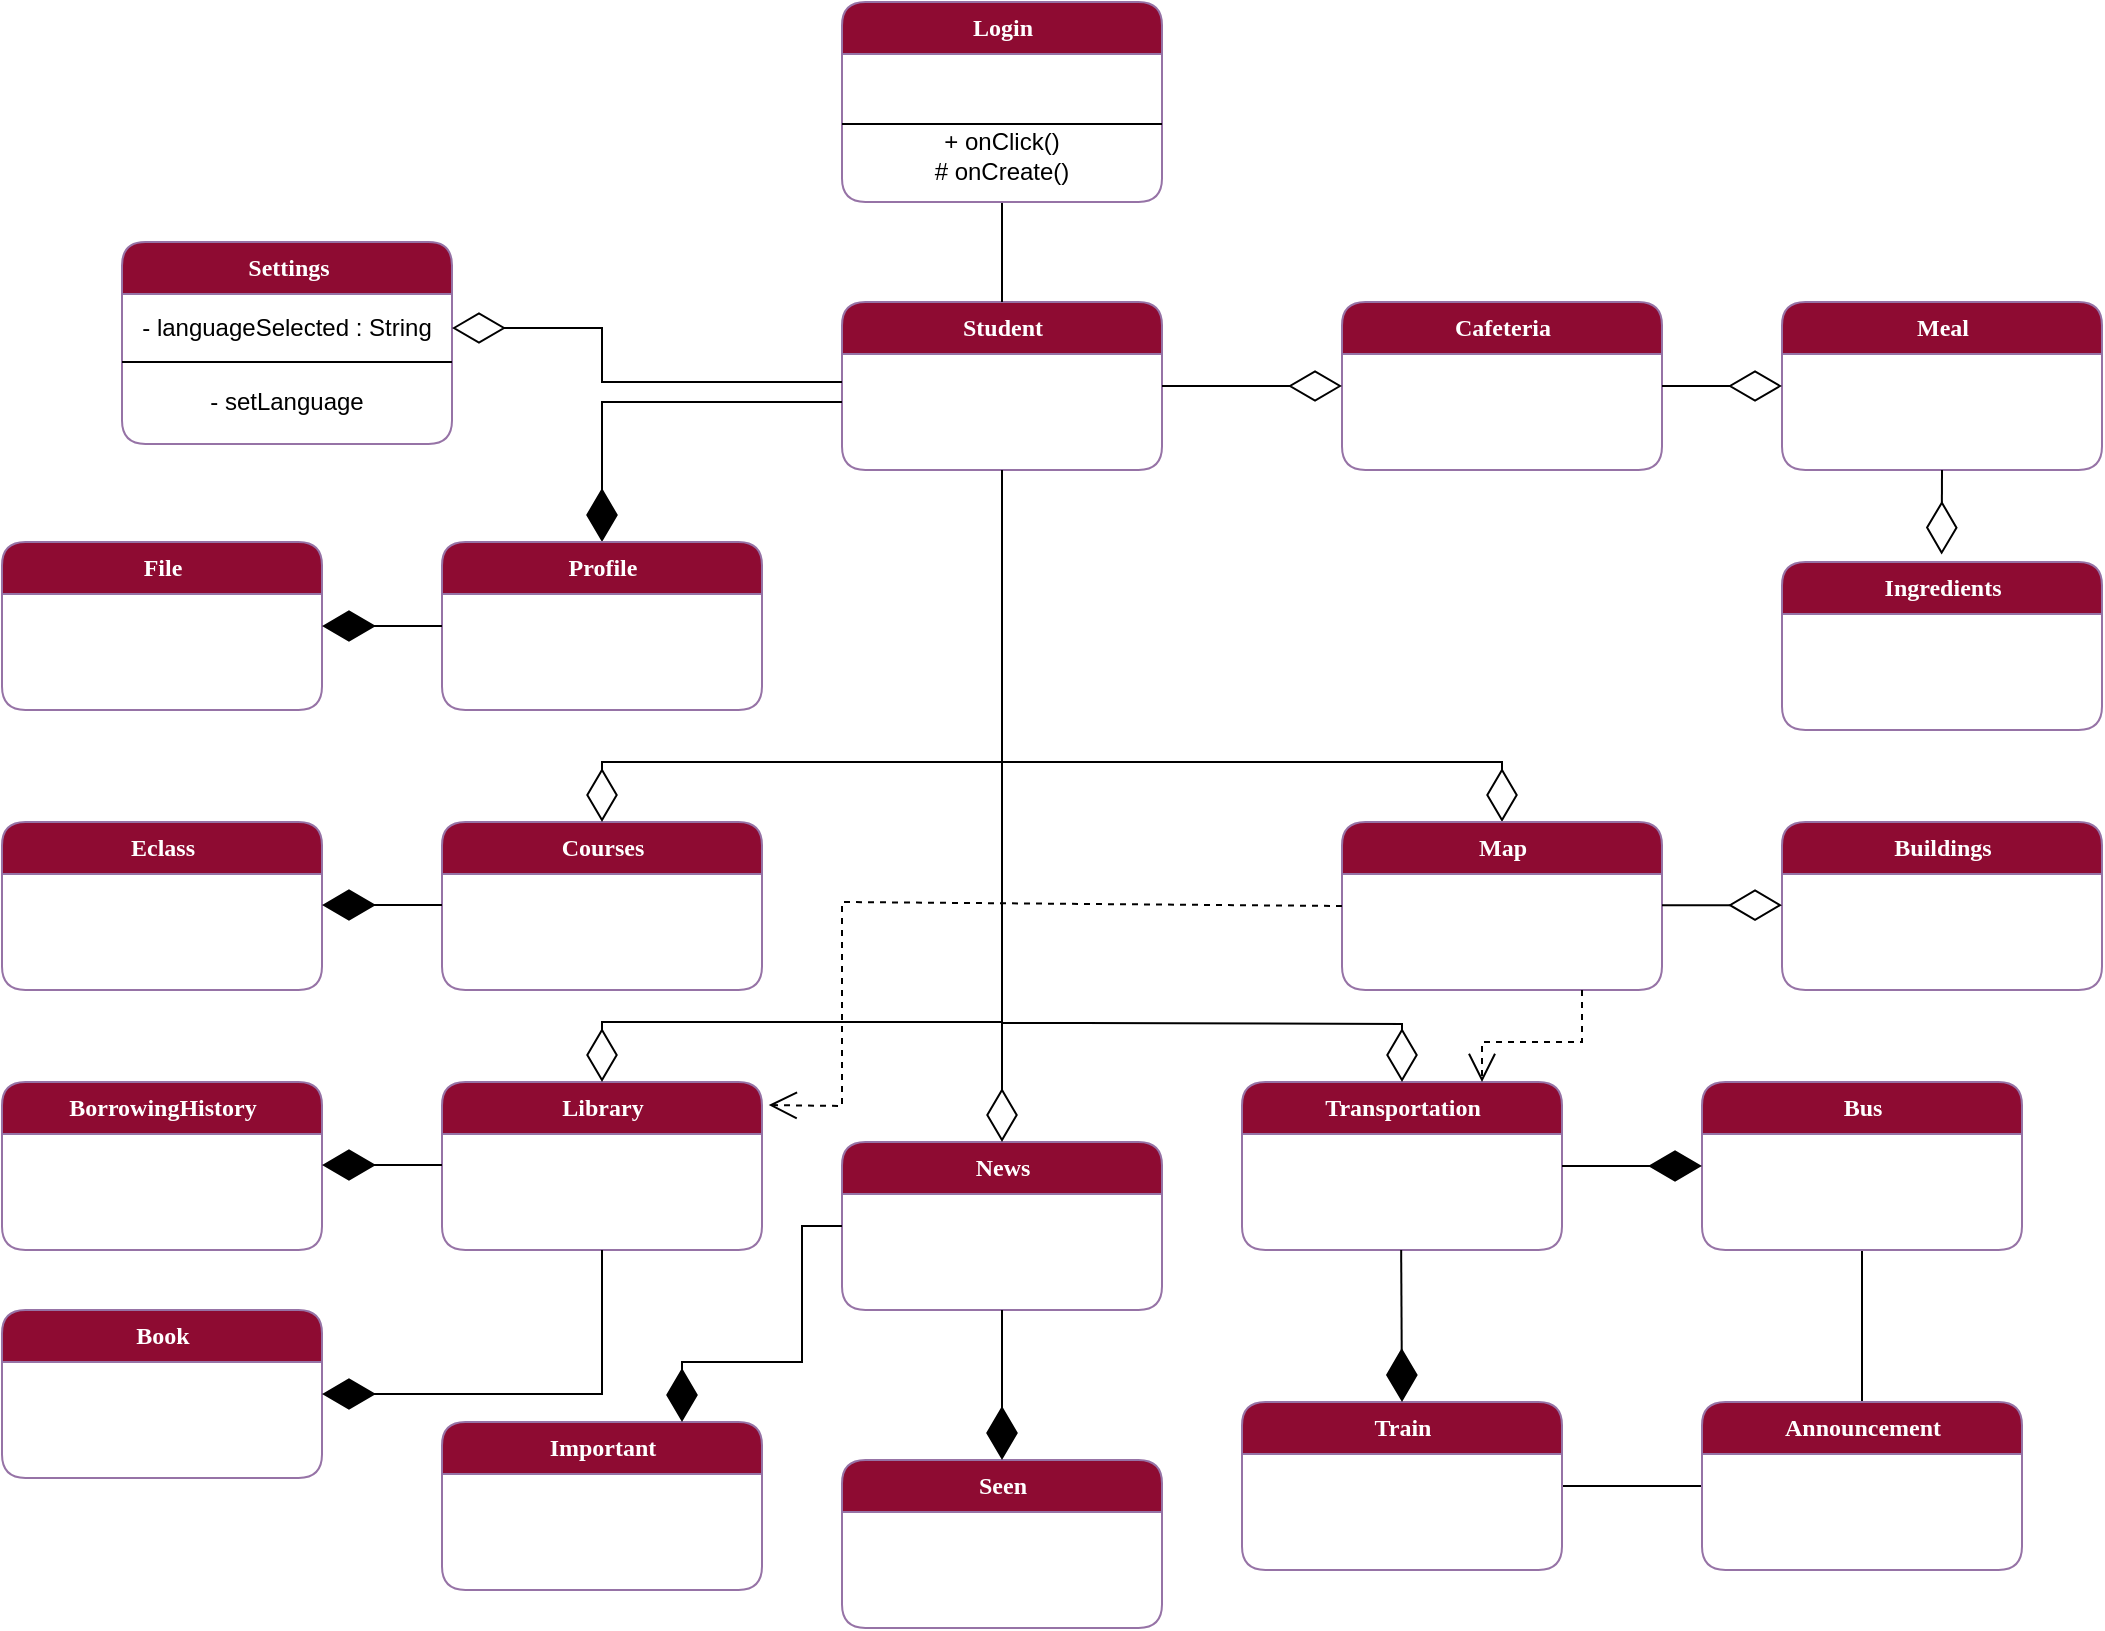 <mxfile version="21.2.9" type="github">
  <diagram name="domain-model-v0.3" id="SOupixYz_gMmX98JivXm">
    <mxGraphModel dx="819" dy="2058" grid="1" gridSize="10" guides="1" tooltips="1" connect="1" arrows="1" fold="1" page="1" pageScale="1" pageWidth="1169" pageHeight="827" math="0" shadow="0">
      <root>
        <mxCell id="0" />
        <mxCell id="1" parent="0" />
        <mxCell id="zhgDM3rOUE8lGy7damse-69" value="&lt;font color=&quot;#ffffff&quot;&gt;&lt;b&gt;Student&lt;/b&gt;&lt;/font&gt;" style="swimlane;html=1;fontStyle=0;childLayout=stackLayout;horizontal=1;startSize=26;fillColor=#8e0b32;horizontalStack=0;resizeParent=1;resizeLast=0;collapsible=1;marginBottom=0;swimlaneFillColor=#ffffff;align=center;rounded=1;shadow=0;comic=0;labelBackgroundColor=none;strokeWidth=1;fontFamily=Verdana;fontSize=12;strokeColor=#9673a6;" vertex="1" parent="1">
          <mxGeometry x="430" y="-1490" width="160" height="84" as="geometry" />
        </mxCell>
        <mxCell id="zhgDM3rOUE8lGy7damse-71" value="" style="endArrow=diamondThin;endFill=1;endSize=24;html=1;rounded=0;" edge="1" parent="zhgDM3rOUE8lGy7damse-69" target="zhgDM3rOUE8lGy7damse-70">
          <mxGeometry width="160" relative="1" as="geometry">
            <mxPoint y="50" as="sourcePoint" />
            <mxPoint x="205" y="50" as="targetPoint" />
            <Array as="points">
              <mxPoint x="-120" y="50" />
            </Array>
          </mxGeometry>
        </mxCell>
        <mxCell id="zhgDM3rOUE8lGy7damse-70" value="&lt;font color=&quot;#ffffff&quot;&gt;&lt;b&gt;Profile&lt;/b&gt;&lt;/font&gt;" style="swimlane;html=1;fontStyle=0;childLayout=stackLayout;horizontal=1;startSize=26;fillColor=#8e0b32;horizontalStack=0;resizeParent=1;resizeLast=0;collapsible=1;marginBottom=0;swimlaneFillColor=#ffffff;align=center;rounded=1;shadow=0;comic=0;labelBackgroundColor=none;strokeWidth=1;fontFamily=Verdana;fontSize=12;strokeColor=#9673a6;" vertex="1" parent="1">
          <mxGeometry x="230" y="-1370" width="160" height="84" as="geometry" />
        </mxCell>
        <mxCell id="zhgDM3rOUE8lGy7damse-73" value="&lt;font color=&quot;#ffffff&quot;&gt;&lt;b&gt;File&lt;/b&gt;&lt;/font&gt;" style="swimlane;html=1;fontStyle=0;childLayout=stackLayout;horizontal=1;startSize=26;fillColor=#8e0b32;horizontalStack=0;resizeParent=1;resizeLast=0;collapsible=1;marginBottom=0;swimlaneFillColor=#ffffff;align=center;rounded=1;shadow=0;comic=0;labelBackgroundColor=none;strokeWidth=1;fontFamily=Verdana;fontSize=12;strokeColor=#9673a6;" vertex="1" parent="1">
          <mxGeometry x="10" y="-1370" width="160" height="84" as="geometry" />
        </mxCell>
        <mxCell id="zhgDM3rOUE8lGy7damse-74" value="" style="endArrow=diamondThin;endFill=1;endSize=24;html=1;rounded=0;entryX=1;entryY=0.5;entryDx=0;entryDy=0;exitX=0;exitY=0.5;exitDx=0;exitDy=0;" edge="1" parent="1" source="zhgDM3rOUE8lGy7damse-70" target="zhgDM3rOUE8lGy7damse-73">
          <mxGeometry width="160" relative="1" as="geometry">
            <mxPoint x="280" y="-1220" as="sourcePoint" />
            <mxPoint x="485" y="-1220" as="targetPoint" />
            <Array as="points" />
          </mxGeometry>
        </mxCell>
        <mxCell id="zhgDM3rOUE8lGy7damse-80" value="&lt;font color=&quot;#ffffff&quot;&gt;&lt;b&gt;Settings&lt;/b&gt;&lt;/font&gt;" style="swimlane;html=1;fontStyle=0;childLayout=stackLayout;horizontal=1;startSize=26;fillColor=#8e0b32;horizontalStack=0;resizeParent=1;resizeLast=0;collapsible=1;marginBottom=0;swimlaneFillColor=#ffffff;align=center;rounded=1;shadow=0;comic=0;labelBackgroundColor=none;strokeWidth=1;fontFamily=Verdana;fontSize=12;strokeColor=#9673a6;" vertex="1" parent="1">
          <mxGeometry x="70" y="-1520" width="165" height="101" as="geometry" />
        </mxCell>
        <mxCell id="zhgDM3rOUE8lGy7damse-81" value="- languageSelected : String" style="text;html=1;strokeColor=none;fillColor=none;align=center;verticalAlign=middle;whiteSpace=wrap;rounded=0;" vertex="1" parent="zhgDM3rOUE8lGy7damse-80">
          <mxGeometry y="26" width="165" height="34" as="geometry" />
        </mxCell>
        <mxCell id="zhgDM3rOUE8lGy7damse-82" value="- setLanguage" style="text;html=1;strokeColor=none;fillColor=none;align=center;verticalAlign=middle;whiteSpace=wrap;rounded=0;" vertex="1" parent="zhgDM3rOUE8lGy7damse-80">
          <mxGeometry y="60" width="165" height="40" as="geometry" />
        </mxCell>
        <mxCell id="zhgDM3rOUE8lGy7damse-83" value="" style="endArrow=none;html=1;rounded=0;exitX=0;exitY=0;exitDx=0;exitDy=0;entryX=1;entryY=0;entryDx=0;entryDy=0;" edge="1" parent="zhgDM3rOUE8lGy7damse-80" source="zhgDM3rOUE8lGy7damse-82" target="zhgDM3rOUE8lGy7damse-82">
          <mxGeometry width="50" height="50" relative="1" as="geometry">
            <mxPoint x="-5" y="197.52" as="sourcePoint" />
            <mxPoint x="160" y="197.52" as="targetPoint" />
          </mxGeometry>
        </mxCell>
        <mxCell id="zhgDM3rOUE8lGy7damse-84" value="" style="endArrow=diamondThin;endFill=0;endSize=24;html=1;rounded=0;entryX=1;entryY=0.5;entryDx=0;entryDy=0;" edge="1" parent="1" target="zhgDM3rOUE8lGy7damse-81">
          <mxGeometry width="160" relative="1" as="geometry">
            <mxPoint x="430" y="-1450" as="sourcePoint" />
            <mxPoint x="250" y="-1469.84" as="targetPoint" />
            <Array as="points">
              <mxPoint x="310" y="-1450" />
              <mxPoint x="310" y="-1477" />
            </Array>
          </mxGeometry>
        </mxCell>
        <mxCell id="zhgDM3rOUE8lGy7damse-92" style="edgeStyle=orthogonalEdgeStyle;rounded=0;orthogonalLoop=1;jettySize=auto;html=1;exitX=0.5;exitY=1;exitDx=0;exitDy=0;entryX=0.5;entryY=0;entryDx=0;entryDy=0;endArrow=none;endFill=0;" edge="1" parent="1" source="zhgDM3rOUE8lGy7damse-85" target="zhgDM3rOUE8lGy7damse-69">
          <mxGeometry relative="1" as="geometry" />
        </mxCell>
        <mxCell id="zhgDM3rOUE8lGy7damse-85" value="&lt;font color=&quot;#ffffff&quot;&gt;&lt;b&gt;Login&lt;/b&gt;&lt;/font&gt;" style="swimlane;html=1;fontStyle=0;childLayout=stackLayout;horizontal=1;startSize=26;fillColor=#8e0b32;horizontalStack=0;resizeParent=1;resizeLast=0;collapsible=1;marginBottom=0;swimlaneFillColor=#ffffff;align=center;rounded=1;shadow=0;comic=0;labelBackgroundColor=none;strokeWidth=1;fontFamily=Verdana;fontSize=12;strokeColor=#9673a6;" vertex="1" parent="1">
          <mxGeometry x="430" y="-1640" width="160" height="100" as="geometry" />
        </mxCell>
        <mxCell id="zhgDM3rOUE8lGy7damse-86" value="" style="shape=table;startSize=0;container=1;collapsible=1;childLayout=tableLayout;fixedRows=1;rowLines=0;fontStyle=0;align=center;resizeLast=1;strokeColor=none;fillColor=none;collapsible=0;whiteSpace=wrap;html=1;" vertex="1" parent="zhgDM3rOUE8lGy7damse-85">
          <mxGeometry y="26" width="160" height="30" as="geometry" />
        </mxCell>
        <mxCell id="zhgDM3rOUE8lGy7damse-87" value="" style="shape=tableRow;horizontal=0;startSize=0;swimlaneHead=0;swimlaneBody=0;fillColor=none;collapsible=0;dropTarget=0;points=[[0,0.5],[1,0.5]];portConstraint=eastwest;top=0;left=0;right=0;bottom=0;" vertex="1" parent="zhgDM3rOUE8lGy7damse-86">
          <mxGeometry width="160" height="30" as="geometry" />
        </mxCell>
        <mxCell id="zhgDM3rOUE8lGy7damse-88" value="" style="shape=partialRectangle;connectable=0;fillColor=none;top=0;left=0;bottom=0;right=0;editable=1;overflow=hidden;" vertex="1" parent="zhgDM3rOUE8lGy7damse-87">
          <mxGeometry width="30" height="30" as="geometry">
            <mxRectangle width="30" height="30" as="alternateBounds" />
          </mxGeometry>
        </mxCell>
        <mxCell id="zhgDM3rOUE8lGy7damse-89" value="" style="shape=partialRectangle;connectable=0;fillColor=none;top=0;left=0;bottom=0;right=0;align=left;spacingLeft=6;overflow=hidden;" vertex="1" parent="zhgDM3rOUE8lGy7damse-87">
          <mxGeometry x="30" width="130" height="30" as="geometry">
            <mxRectangle width="130" height="30" as="alternateBounds" />
          </mxGeometry>
        </mxCell>
        <mxCell id="zhgDM3rOUE8lGy7damse-90" value="" style="line;strokeWidth=1;rotatable=0;dashed=0;labelPosition=right;align=left;verticalAlign=middle;spacingTop=0;spacingLeft=6;points=[];portConstraint=eastwest;" vertex="1" parent="zhgDM3rOUE8lGy7damse-85">
          <mxGeometry y="56" width="160" height="10" as="geometry" />
        </mxCell>
        <mxCell id="zhgDM3rOUE8lGy7damse-91" value="+ onClick()&lt;br style=&quot;border-color: var(--border-color);&quot;&gt;# onCreate()" style="text;html=1;strokeColor=none;fillColor=none;align=center;verticalAlign=middle;whiteSpace=wrap;rounded=0;" vertex="1" parent="zhgDM3rOUE8lGy7damse-85">
          <mxGeometry y="66" width="160" height="21" as="geometry" />
        </mxCell>
        <mxCell id="zhgDM3rOUE8lGy7damse-93" value="&lt;font color=&quot;#ffffff&quot;&gt;&lt;b&gt;Courses&lt;/b&gt;&lt;/font&gt;" style="swimlane;html=1;fontStyle=0;childLayout=stackLayout;horizontal=1;startSize=26;fillColor=#8e0b32;horizontalStack=0;resizeParent=1;resizeLast=0;collapsible=1;marginBottom=0;swimlaneFillColor=#ffffff;align=center;rounded=1;shadow=0;comic=0;labelBackgroundColor=none;strokeWidth=1;fontFamily=Verdana;fontSize=12;strokeColor=#9673a6;" vertex="1" parent="1">
          <mxGeometry x="230" y="-1230" width="160" height="84" as="geometry" />
        </mxCell>
        <mxCell id="zhgDM3rOUE8lGy7damse-94" value="" style="endArrow=diamondThin;endFill=0;endSize=24;html=1;rounded=0;entryX=0.5;entryY=0;entryDx=0;entryDy=0;exitX=0.5;exitY=1;exitDx=0;exitDy=0;" edge="1" parent="1" source="zhgDM3rOUE8lGy7damse-69" target="zhgDM3rOUE8lGy7damse-93">
          <mxGeometry width="160" relative="1" as="geometry">
            <mxPoint x="480" y="-1410" as="sourcePoint" />
            <mxPoint x="310" y="-1254" as="targetPoint" />
            <Array as="points">
              <mxPoint x="510" y="-1260" />
              <mxPoint x="310" y="-1260" />
            </Array>
          </mxGeometry>
        </mxCell>
        <mxCell id="zhgDM3rOUE8lGy7damse-95" value="&lt;font color=&quot;#ffffff&quot;&gt;&lt;b&gt;Eclass&lt;/b&gt;&lt;/font&gt;" style="swimlane;html=1;fontStyle=0;childLayout=stackLayout;horizontal=1;startSize=26;fillColor=#8e0b32;horizontalStack=0;resizeParent=1;resizeLast=0;collapsible=1;marginBottom=0;swimlaneFillColor=#ffffff;align=center;rounded=1;shadow=0;comic=0;labelBackgroundColor=none;strokeWidth=1;fontFamily=Verdana;fontSize=12;strokeColor=#9673a6;" vertex="1" parent="1">
          <mxGeometry x="10" y="-1230" width="160" height="84" as="geometry" />
        </mxCell>
        <mxCell id="zhgDM3rOUE8lGy7damse-96" value="" style="endArrow=diamondThin;endFill=1;endSize=24;html=1;rounded=0;entryX=1;entryY=0.5;entryDx=0;entryDy=0;exitX=0;exitY=0.5;exitDx=0;exitDy=0;fontStyle=1" edge="1" parent="1">
          <mxGeometry width="160" relative="1" as="geometry">
            <mxPoint x="230" y="-1188.5" as="sourcePoint" />
            <mxPoint x="170" y="-1188.5" as="targetPoint" />
            <Array as="points" />
          </mxGeometry>
        </mxCell>
        <mxCell id="zhgDM3rOUE8lGy7damse-97" value="&lt;font color=&quot;#ffffff&quot;&gt;&lt;b&gt;Library&lt;/b&gt;&lt;/font&gt;" style="swimlane;html=1;fontStyle=0;childLayout=stackLayout;horizontal=1;startSize=26;fillColor=#8e0b32;horizontalStack=0;resizeParent=1;resizeLast=0;collapsible=1;marginBottom=0;swimlaneFillColor=#ffffff;align=center;rounded=1;shadow=0;comic=0;labelBackgroundColor=none;strokeWidth=1;fontFamily=Verdana;fontSize=12;strokeColor=#9673a6;" vertex="1" parent="1">
          <mxGeometry x="230" y="-1100" width="160" height="84" as="geometry" />
        </mxCell>
        <mxCell id="zhgDM3rOUE8lGy7damse-98" value="" style="endArrow=diamondThin;endFill=0;endSize=24;html=1;rounded=0;entryX=0.5;entryY=0;entryDx=0;entryDy=0;exitX=0.5;exitY=1;exitDx=0;exitDy=0;" edge="1" parent="1">
          <mxGeometry width="160" relative="1" as="geometry">
            <mxPoint x="510" y="-1276" as="sourcePoint" />
            <mxPoint x="310" y="-1100" as="targetPoint" />
            <Array as="points">
              <mxPoint x="510" y="-1130" />
              <mxPoint x="310" y="-1130" />
            </Array>
          </mxGeometry>
        </mxCell>
        <mxCell id="zhgDM3rOUE8lGy7damse-100" value="&lt;font color=&quot;#ffffff&quot;&gt;&lt;b&gt;BorrowingHistory&lt;/b&gt;&lt;/font&gt;" style="swimlane;html=1;fontStyle=0;childLayout=stackLayout;horizontal=1;startSize=26;fillColor=#8e0b32;horizontalStack=0;resizeParent=1;resizeLast=0;collapsible=1;marginBottom=0;swimlaneFillColor=#ffffff;align=center;rounded=1;shadow=0;comic=0;labelBackgroundColor=none;strokeWidth=1;fontFamily=Verdana;fontSize=12;strokeColor=#9673a6;" vertex="1" parent="1">
          <mxGeometry x="10" y="-1100" width="160" height="84" as="geometry" />
        </mxCell>
        <mxCell id="zhgDM3rOUE8lGy7damse-101" value="" style="endArrow=diamondThin;endFill=1;endSize=24;html=1;rounded=0;entryX=1;entryY=0.5;entryDx=0;entryDy=0;exitX=0;exitY=0.5;exitDx=0;exitDy=0;fontStyle=1" edge="1" parent="1">
          <mxGeometry width="160" relative="1" as="geometry">
            <mxPoint x="230" y="-1058.5" as="sourcePoint" />
            <mxPoint x="170" y="-1058.5" as="targetPoint" />
            <Array as="points" />
          </mxGeometry>
        </mxCell>
        <mxCell id="zhgDM3rOUE8lGy7damse-102" value="&lt;font color=&quot;#ffffff&quot;&gt;&lt;b&gt;Book&lt;/b&gt;&lt;/font&gt;" style="swimlane;html=1;fontStyle=0;childLayout=stackLayout;horizontal=1;startSize=26;fillColor=#8e0b32;horizontalStack=0;resizeParent=1;resizeLast=0;collapsible=1;marginBottom=0;swimlaneFillColor=#ffffff;align=center;rounded=1;shadow=0;comic=0;labelBackgroundColor=none;strokeWidth=1;fontFamily=Verdana;fontSize=12;strokeColor=#9673a6;" vertex="1" parent="1">
          <mxGeometry x="10" y="-986" width="160" height="84" as="geometry" />
        </mxCell>
        <mxCell id="zhgDM3rOUE8lGy7damse-103" value="" style="endArrow=diamondThin;endFill=1;endSize=24;html=1;rounded=0;entryX=1;entryY=0.5;entryDx=0;entryDy=0;fontStyle=1;exitX=0.5;exitY=1;exitDx=0;exitDy=0;" edge="1" parent="1" source="zhgDM3rOUE8lGy7damse-97" target="zhgDM3rOUE8lGy7damse-102">
          <mxGeometry width="160" relative="1" as="geometry">
            <mxPoint x="260" y="-1010" as="sourcePoint" />
            <mxPoint x="270" y="-990" as="targetPoint" />
            <Array as="points">
              <mxPoint x="310" y="-944" />
            </Array>
          </mxGeometry>
        </mxCell>
        <mxCell id="zhgDM3rOUE8lGy7damse-104" value="&lt;font color=&quot;#ffffff&quot;&gt;&lt;b&gt;Cafeteria&lt;/b&gt;&lt;/font&gt;" style="swimlane;html=1;fontStyle=0;childLayout=stackLayout;horizontal=1;startSize=26;fillColor=#8e0b32;horizontalStack=0;resizeParent=1;resizeLast=0;collapsible=1;marginBottom=0;swimlaneFillColor=#ffffff;align=center;rounded=1;shadow=0;comic=0;labelBackgroundColor=none;strokeWidth=1;fontFamily=Verdana;fontSize=12;strokeColor=#9673a6;" vertex="1" parent="1">
          <mxGeometry x="680" y="-1490" width="160" height="84" as="geometry">
            <mxRectangle x="289.94" y="-10" width="100" height="30" as="alternateBounds" />
          </mxGeometry>
        </mxCell>
        <mxCell id="zhgDM3rOUE8lGy7damse-105" value="" style="endArrow=diamondThin;endFill=0;endSize=24;html=1;rounded=0;exitX=0.5;exitY=1;exitDx=0;exitDy=0;entryX=0.5;entryY=0;entryDx=0;entryDy=0;" edge="1" parent="1" source="zhgDM3rOUE8lGy7damse-69" target="zhgDM3rOUE8lGy7damse-130">
          <mxGeometry width="160" relative="1" as="geometry">
            <mxPoint x="520" y="-1406" as="sourcePoint" />
            <mxPoint x="620" y="-1180" as="targetPoint" />
            <Array as="points">
              <mxPoint x="510" y="-1260" />
              <mxPoint x="760" y="-1260" />
            </Array>
          </mxGeometry>
        </mxCell>
        <mxCell id="zhgDM3rOUE8lGy7damse-106" value="&lt;font color=&quot;#ffffff&quot;&gt;&lt;b&gt;Meal&lt;/b&gt;&lt;/font&gt;" style="swimlane;html=1;fontStyle=0;childLayout=stackLayout;horizontal=1;startSize=26;fillColor=#8e0b32;horizontalStack=0;resizeParent=1;resizeLast=0;collapsible=1;marginBottom=0;swimlaneFillColor=#ffffff;align=center;rounded=1;shadow=0;comic=0;labelBackgroundColor=none;strokeWidth=1;fontFamily=Verdana;fontSize=12;strokeColor=#9673a6;" vertex="1" parent="1">
          <mxGeometry x="900" y="-1490" width="160" height="84" as="geometry">
            <mxRectangle x="289.94" y="-10" width="100" height="30" as="alternateBounds" />
          </mxGeometry>
        </mxCell>
        <mxCell id="zhgDM3rOUE8lGy7damse-110" value="" style="endArrow=diamondThin;endFill=0;endSize=24;html=1;rounded=0;exitX=1;exitY=0.5;exitDx=0;exitDy=0;entryX=0;entryY=0.5;entryDx=0;entryDy=0;" edge="1" parent="1" source="zhgDM3rOUE8lGy7damse-104" target="zhgDM3rOUE8lGy7damse-106">
          <mxGeometry width="160" relative="1" as="geometry">
            <mxPoint x="910" y="-1370.83" as="sourcePoint" />
            <mxPoint x="750" y="-1370.83" as="targetPoint" />
            <Array as="points" />
          </mxGeometry>
        </mxCell>
        <mxCell id="zhgDM3rOUE8lGy7damse-114" value="&lt;font color=&quot;#ffffff&quot;&gt;&lt;b&gt;News&lt;/b&gt;&lt;/font&gt;" style="swimlane;html=1;fontStyle=0;childLayout=stackLayout;horizontal=1;startSize=26;fillColor=#8e0b32;horizontalStack=0;resizeParent=1;resizeLast=0;collapsible=1;marginBottom=0;swimlaneFillColor=#ffffff;align=center;rounded=1;shadow=0;comic=0;labelBackgroundColor=none;strokeWidth=1;fontFamily=Verdana;fontSize=12;strokeColor=#9673a6;" vertex="1" parent="1">
          <mxGeometry x="430" y="-1070" width="160" height="84" as="geometry" />
        </mxCell>
        <mxCell id="zhgDM3rOUE8lGy7damse-115" value="" style="endArrow=diamondThin;endFill=0;endSize=24;html=1;rounded=0;entryX=0.5;entryY=0;entryDx=0;entryDy=0;exitX=0.5;exitY=1;exitDx=0;exitDy=0;" edge="1" parent="1" target="zhgDM3rOUE8lGy7damse-114">
          <mxGeometry width="160" relative="1" as="geometry">
            <mxPoint x="510" y="-1406" as="sourcePoint" />
            <mxPoint x="310" y="-1230" as="targetPoint" />
            <Array as="points">
              <mxPoint x="510" y="-1260" />
            </Array>
          </mxGeometry>
        </mxCell>
        <mxCell id="zhgDM3rOUE8lGy7damse-116" value="&lt;font color=&quot;#ffffff&quot;&gt;&lt;b&gt;Important&lt;/b&gt;&lt;/font&gt;" style="swimlane;html=1;fontStyle=0;childLayout=stackLayout;horizontal=1;startSize=26;fillColor=#8e0b32;horizontalStack=0;resizeParent=1;resizeLast=0;collapsible=1;marginBottom=0;swimlaneFillColor=#ffffff;align=center;rounded=1;shadow=0;comic=0;labelBackgroundColor=none;strokeWidth=1;fontFamily=Verdana;fontSize=12;strokeColor=#9673a6;" vertex="1" parent="1">
          <mxGeometry x="230" y="-930" width="160" height="84" as="geometry" />
        </mxCell>
        <mxCell id="zhgDM3rOUE8lGy7damse-117" value="&lt;font color=&quot;#ffffff&quot;&gt;&lt;b&gt;Seen&lt;/b&gt;&lt;/font&gt;" style="swimlane;html=1;fontStyle=0;childLayout=stackLayout;horizontal=1;startSize=26;fillColor=#8e0b32;horizontalStack=0;resizeParent=1;resizeLast=0;collapsible=1;marginBottom=0;swimlaneFillColor=#ffffff;align=center;rounded=1;shadow=0;comic=0;labelBackgroundColor=none;strokeWidth=1;fontFamily=Verdana;fontSize=12;strokeColor=#9673a6;" vertex="1" parent="1">
          <mxGeometry x="430" y="-911" width="160" height="84" as="geometry" />
        </mxCell>
        <mxCell id="zhgDM3rOUE8lGy7damse-119" value="" style="endArrow=diamondThin;endFill=1;endSize=24;html=1;rounded=0;entryX=0.75;entryY=0;entryDx=0;entryDy=0;fontStyle=1;exitX=0;exitY=0.5;exitDx=0;exitDy=0;" edge="1" parent="1" source="zhgDM3rOUE8lGy7damse-114" target="zhgDM3rOUE8lGy7damse-116">
          <mxGeometry width="160" relative="1" as="geometry">
            <mxPoint x="420" y="-1010" as="sourcePoint" />
            <mxPoint x="280" y="-938" as="targetPoint" />
            <Array as="points">
              <mxPoint x="410" y="-1028" />
              <mxPoint x="410" y="-960" />
              <mxPoint x="350" y="-960" />
            </Array>
          </mxGeometry>
        </mxCell>
        <mxCell id="zhgDM3rOUE8lGy7damse-120" value="" style="endArrow=diamondThin;endFill=1;endSize=24;html=1;rounded=0;entryX=0.5;entryY=0;entryDx=0;entryDy=0;fontStyle=1;exitX=0.5;exitY=1;exitDx=0;exitDy=0;" edge="1" parent="1" target="zhgDM3rOUE8lGy7damse-117">
          <mxGeometry width="160" relative="1" as="geometry">
            <mxPoint x="510" y="-986" as="sourcePoint" />
            <mxPoint x="370" y="-914" as="targetPoint" />
            <Array as="points">
              <mxPoint x="510" y="-914" />
            </Array>
          </mxGeometry>
        </mxCell>
        <mxCell id="zhgDM3rOUE8lGy7damse-121" value="&lt;font color=&quot;#ffffff&quot;&gt;&lt;b&gt;Transportation&lt;/b&gt;&lt;/font&gt;" style="swimlane;html=1;fontStyle=0;childLayout=stackLayout;horizontal=1;startSize=26;fillColor=#8e0b32;horizontalStack=0;resizeParent=1;resizeLast=0;collapsible=1;marginBottom=0;swimlaneFillColor=#ffffff;align=center;rounded=1;shadow=0;comic=0;labelBackgroundColor=none;strokeWidth=1;fontFamily=Verdana;fontSize=12;strokeColor=#9673a6;" vertex="1" parent="1">
          <mxGeometry x="630" y="-1100" width="160" height="84" as="geometry" />
        </mxCell>
        <mxCell id="zhgDM3rOUE8lGy7damse-122" value="" style="endArrow=diamondThin;endFill=0;endSize=24;html=1;rounded=0;entryX=0.5;entryY=0;entryDx=0;entryDy=0;exitX=0.5;exitY=1;exitDx=0;exitDy=0;" edge="1" parent="1" target="zhgDM3rOUE8lGy7damse-121">
          <mxGeometry width="160" relative="1" as="geometry">
            <mxPoint x="510" y="-1275.5" as="sourcePoint" />
            <mxPoint x="641" y="-1100.5" as="targetPoint" />
            <Array as="points">
              <mxPoint x="510" y="-1129.5" />
              <mxPoint x="550" y="-1129.5" />
              <mxPoint x="710" y="-1129" />
            </Array>
          </mxGeometry>
        </mxCell>
        <mxCell id="zhgDM3rOUE8lGy7damse-126" style="edgeStyle=orthogonalEdgeStyle;rounded=0;orthogonalLoop=1;jettySize=auto;html=1;exitX=0.5;exitY=1;exitDx=0;exitDy=0;entryX=0.5;entryY=0;entryDx=0;entryDy=0;endArrow=none;endFill=0;" edge="1" parent="1" source="zhgDM3rOUE8lGy7damse-123" target="zhgDM3rOUE8lGy7damse-125">
          <mxGeometry relative="1" as="geometry" />
        </mxCell>
        <mxCell id="zhgDM3rOUE8lGy7damse-123" value="&lt;font color=&quot;#ffffff&quot;&gt;&lt;b&gt;Bus&lt;/b&gt;&lt;/font&gt;" style="swimlane;html=1;fontStyle=0;childLayout=stackLayout;horizontal=1;startSize=26;fillColor=#8e0b32;horizontalStack=0;resizeParent=1;resizeLast=0;collapsible=1;marginBottom=0;swimlaneFillColor=#ffffff;align=center;rounded=1;shadow=0;comic=0;labelBackgroundColor=none;strokeWidth=1;fontFamily=Verdana;fontSize=12;strokeColor=#9673a6;" vertex="1" parent="1">
          <mxGeometry x="860" y="-1100" width="160" height="84" as="geometry" />
        </mxCell>
        <mxCell id="zhgDM3rOUE8lGy7damse-127" style="edgeStyle=orthogonalEdgeStyle;rounded=0;orthogonalLoop=1;jettySize=auto;html=1;exitX=1;exitY=0.5;exitDx=0;exitDy=0;entryX=0;entryY=0.5;entryDx=0;entryDy=0;endArrow=none;endFill=0;" edge="1" parent="1" source="zhgDM3rOUE8lGy7damse-124" target="zhgDM3rOUE8lGy7damse-125">
          <mxGeometry relative="1" as="geometry" />
        </mxCell>
        <mxCell id="zhgDM3rOUE8lGy7damse-124" value="&lt;font color=&quot;#ffffff&quot;&gt;&lt;b&gt;Train&lt;/b&gt;&lt;/font&gt;" style="swimlane;html=1;fontStyle=0;childLayout=stackLayout;horizontal=1;startSize=26;fillColor=#8e0b32;horizontalStack=0;resizeParent=1;resizeLast=0;collapsible=1;marginBottom=0;swimlaneFillColor=#ffffff;align=center;rounded=1;shadow=0;comic=0;labelBackgroundColor=none;strokeWidth=1;fontFamily=Verdana;fontSize=12;strokeColor=#9673a6;" vertex="1" parent="1">
          <mxGeometry x="630" y="-940" width="160" height="84" as="geometry" />
        </mxCell>
        <mxCell id="zhgDM3rOUE8lGy7damse-125" value="&lt;b style=&quot;border-color: var(--border-color); color: rgb(255, 255, 255);&quot;&gt;Announcement&lt;/b&gt;" style="swimlane;html=1;fontStyle=0;childLayout=stackLayout;horizontal=1;startSize=26;fillColor=#8e0b32;horizontalStack=0;resizeParent=1;resizeLast=0;collapsible=1;marginBottom=0;swimlaneFillColor=#ffffff;align=center;rounded=1;shadow=0;comic=0;labelBackgroundColor=none;strokeWidth=1;fontFamily=Verdana;fontSize=12;strokeColor=#9673a6;" vertex="1" parent="1">
          <mxGeometry x="860" y="-940" width="160" height="84" as="geometry" />
        </mxCell>
        <mxCell id="zhgDM3rOUE8lGy7damse-128" value="" style="endArrow=diamondThin;endFill=1;endSize=24;html=1;rounded=0;fontStyle=1;exitX=0.5;exitY=1;exitDx=0;exitDy=0;entryX=0.5;entryY=0;entryDx=0;entryDy=0;" edge="1" parent="1" target="zhgDM3rOUE8lGy7damse-124">
          <mxGeometry width="160" relative="1" as="geometry">
            <mxPoint x="709.58" y="-1016" as="sourcePoint" />
            <mxPoint x="710" y="-960" as="targetPoint" />
            <Array as="points" />
          </mxGeometry>
        </mxCell>
        <mxCell id="zhgDM3rOUE8lGy7damse-129" value="" style="endArrow=diamondThin;endFill=1;endSize=24;html=1;rounded=0;entryX=0;entryY=0.5;entryDx=0;entryDy=0;fontStyle=1;exitX=1;exitY=0.5;exitDx=0;exitDy=0;" edge="1" parent="1" source="zhgDM3rOUE8lGy7damse-121" target="zhgDM3rOUE8lGy7damse-123">
          <mxGeometry width="160" relative="1" as="geometry">
            <mxPoint x="820" y="-1030" as="sourcePoint" />
            <mxPoint x="820" y="-955" as="targetPoint" />
            <Array as="points">
              <mxPoint x="820" y="-1058" />
            </Array>
          </mxGeometry>
        </mxCell>
        <mxCell id="zhgDM3rOUE8lGy7damse-130" value="&lt;font color=&quot;#ffffff&quot;&gt;&lt;b&gt;Map&lt;/b&gt;&lt;/font&gt;" style="swimlane;html=1;fontStyle=0;childLayout=stackLayout;horizontal=1;startSize=26;fillColor=#8e0b32;horizontalStack=0;resizeParent=1;resizeLast=0;collapsible=1;marginBottom=0;swimlaneFillColor=#ffffff;align=center;rounded=1;shadow=0;comic=0;labelBackgroundColor=none;strokeWidth=1;fontFamily=Verdana;fontSize=12;strokeColor=#9673a6;" vertex="1" parent="1">
          <mxGeometry x="680" y="-1230" width="160" height="84" as="geometry" />
        </mxCell>
        <mxCell id="zhgDM3rOUE8lGy7damse-132" value="" style="endArrow=diamondThin;endFill=0;endSize=24;html=1;rounded=0;exitX=1;exitY=0.5;exitDx=0;exitDy=0;entryX=0;entryY=0.5;entryDx=0;entryDy=0;" edge="1" parent="1" source="zhgDM3rOUE8lGy7damse-69" target="zhgDM3rOUE8lGy7damse-104">
          <mxGeometry width="160" relative="1" as="geometry">
            <mxPoint x="610" y="-1438" as="sourcePoint" />
            <mxPoint x="670" y="-1438" as="targetPoint" />
            <Array as="points" />
          </mxGeometry>
        </mxCell>
        <mxCell id="zhgDM3rOUE8lGy7damse-133" value="&lt;font color=&quot;#ffffff&quot;&gt;&lt;b&gt;Buildings&lt;/b&gt;&lt;/font&gt;" style="swimlane;html=1;fontStyle=0;childLayout=stackLayout;horizontal=1;startSize=26;fillColor=#8e0b32;horizontalStack=0;resizeParent=1;resizeLast=0;collapsible=1;marginBottom=0;swimlaneFillColor=#ffffff;align=center;rounded=1;shadow=0;comic=0;labelBackgroundColor=none;strokeWidth=1;fontFamily=Verdana;fontSize=12;strokeColor=#9673a6;" vertex="1" parent="1">
          <mxGeometry x="900" y="-1230" width="160" height="84" as="geometry" />
        </mxCell>
        <mxCell id="zhgDM3rOUE8lGy7damse-134" value="" style="endArrow=diamondThin;endFill=0;endSize=24;html=1;rounded=0;exitX=1;exitY=0.5;exitDx=0;exitDy=0;entryX=0;entryY=0.5;entryDx=0;entryDy=0;" edge="1" parent="1">
          <mxGeometry width="160" relative="1" as="geometry">
            <mxPoint x="840" y="-1188.42" as="sourcePoint" />
            <mxPoint x="900" y="-1188.42" as="targetPoint" />
            <Array as="points" />
          </mxGeometry>
        </mxCell>
        <mxCell id="zhgDM3rOUE8lGy7damse-135" value="" style="endArrow=open;endSize=12;dashed=1;html=1;rounded=0;exitX=0;exitY=0.5;exitDx=0;exitDy=0;entryX=1.021;entryY=0.137;entryDx=0;entryDy=0;entryPerimeter=0;" edge="1" parent="1" source="zhgDM3rOUE8lGy7damse-130" target="zhgDM3rOUE8lGy7damse-97">
          <mxGeometry width="160" relative="1" as="geometry">
            <mxPoint x="620" y="-1210" as="sourcePoint" />
            <mxPoint x="622" y="-1108" as="targetPoint" />
            <Array as="points">
              <mxPoint x="430" y="-1190" />
              <mxPoint x="430" y="-1088" />
            </Array>
          </mxGeometry>
        </mxCell>
        <mxCell id="zhgDM3rOUE8lGy7damse-136" value="" style="endArrow=open;endSize=12;dashed=1;html=1;rounded=0;entryX=0.75;entryY=0;entryDx=0;entryDy=0;exitX=0.75;exitY=1;exitDx=0;exitDy=0;" edge="1" parent="1" source="zhgDM3rOUE8lGy7damse-130" target="zhgDM3rOUE8lGy7damse-121">
          <mxGeometry width="160" relative="1" as="geometry">
            <mxPoint x="810" y="-1150" as="sourcePoint" />
            <mxPoint x="812" y="-1028" as="targetPoint" />
            <Array as="points">
              <mxPoint x="800" y="-1120" />
              <mxPoint x="750" y="-1120" />
            </Array>
          </mxGeometry>
        </mxCell>
        <mxCell id="zhgDM3rOUE8lGy7damse-137" value="&lt;font color=&quot;#ffffff&quot;&gt;&lt;b&gt;Ingredients&lt;/b&gt;&lt;/font&gt;" style="swimlane;html=1;fontStyle=0;childLayout=stackLayout;horizontal=1;startSize=26;fillColor=#8e0b32;horizontalStack=0;resizeParent=1;resizeLast=0;collapsible=1;marginBottom=0;swimlaneFillColor=#ffffff;align=center;rounded=1;shadow=0;comic=0;labelBackgroundColor=none;strokeWidth=1;fontFamily=Verdana;fontSize=12;strokeColor=#9673a6;" vertex="1" parent="1">
          <mxGeometry x="900" y="-1360" width="160" height="84" as="geometry">
            <mxRectangle x="289.94" y="-10" width="100" height="30" as="alternateBounds" />
          </mxGeometry>
        </mxCell>
        <mxCell id="zhgDM3rOUE8lGy7damse-138" value="" style="endArrow=diamondThin;endFill=0;endSize=24;html=1;rounded=0;exitX=0.5;exitY=1;exitDx=0;exitDy=0;entryX=0.499;entryY=-0.044;entryDx=0;entryDy=0;entryPerimeter=0;" edge="1" parent="1" source="zhgDM3rOUE8lGy7damse-106" target="zhgDM3rOUE8lGy7damse-137">
          <mxGeometry width="160" relative="1" as="geometry">
            <mxPoint x="880" y="-1390" as="sourcePoint" />
            <mxPoint x="940" y="-1390" as="targetPoint" />
            <Array as="points" />
          </mxGeometry>
        </mxCell>
      </root>
    </mxGraphModel>
  </diagram>
</mxfile>
